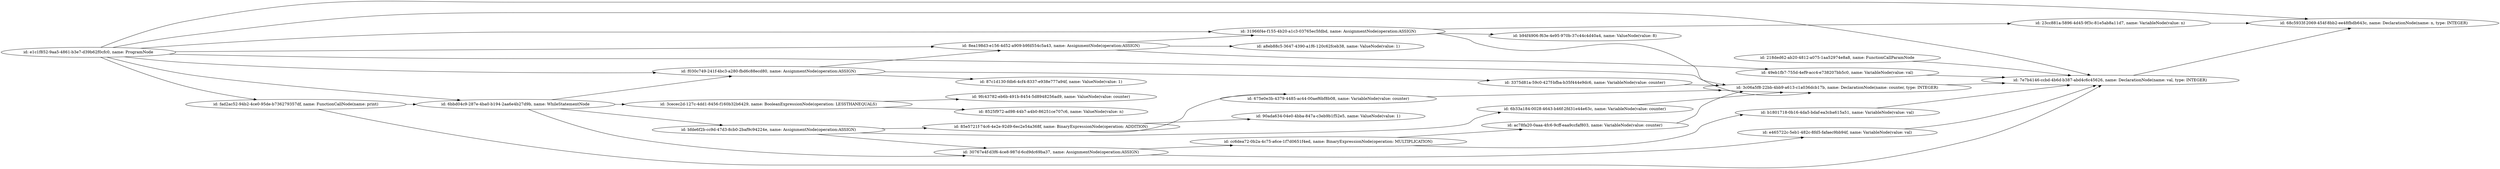 digraph g {
	rankdir=LR
		"id: 3c06a5f8-22bb-4bb9-a613-c1a036dcb17b, name: DeclarationNode(name: counter, type: INTEGER)" -> "id: 7e7b4146-ccbd-4b6d-b387-abd4c6c45626, name: DeclarationNode(name: val, type: INTEGER)"
		"id: 23cc881a-5896-4d45-9f3c-81e5ab8a11d7, name: VariableNode(value: n)" -> "id: 68c5933f-2069-454f-8bb2-ee48fbdb643c, name: DeclarationNode(name: n, type: INTEGER)"
		"id: f030c749-241f-4bc3-a280-fbd6c88ecd80, name: AssignmentNode(operation:ASSIGN)" -> "id: 8ea198d3-e156-4d52-a909-b9fd554c5a43, name: AssignmentNode(operation:ASSIGN)"
		"id: f030c749-241f-4bc3-a280-fbd6c88ecd80, name: AssignmentNode(operation:ASSIGN)" -> "id: 87c1d130-fdb6-4cf4-8337-e938e777a94f, name: ValueNode(value: 1)"
		"id: f030c749-241f-4bc3-a280-fbd6c88ecd80, name: AssignmentNode(operation:ASSIGN)" -> "id: 3375d81a-59c0-427f-bfba-b35f444e9dc6, name: VariableNode(value: counter)"
		"id: 6bbd04c9-287e-4ba0-b194-2aa6e4b27d9b, name: WhileStatementNode" -> "id: f030c749-241f-4bc3-a280-fbd6c88ecd80, name: AssignmentNode(operation:ASSIGN)"
		"id: 6bbd04c9-287e-4ba0-b194-2aa6e4b27d9b, name: WhileStatementNode" -> "id: bfde6f2b-cc9d-47d3-8cb0-2baf9c94224e, name: AssignmentNode(operation:ASSIGN)"
		"id: 6bbd04c9-287e-4ba0-b194-2aa6e4b27d9b, name: WhileStatementNode" -> "id: 30767e4f-d3f6-4ce8-987d-6cd9dc69ba37, name: AssignmentNode(operation:ASSIGN)"
		"id: 6bbd04c9-287e-4ba0-b194-2aa6e4b27d9b, name: WhileStatementNode" -> "id: 3cecec2d-127c-4dd1-8456-f160b32b6429, name: BooleanExpressionNode(operation: LESSTHANEQUALS)"
		"id: ac78fa20-0aaa-4fc6-9cff-eaa9ccfaf803, name: VariableNode(value: counter)" -> "id: 3c06a5f8-22bb-4bb9-a613-c1a036dcb17b, name: DeclarationNode(name: counter, type: INTEGER)"
		"id: 30767e4f-d3f6-4ce8-987d-6cd9dc69ba37, name: AssignmentNode(operation:ASSIGN)" -> "id: cc6dea72-0b2a-4c75-a6ce-1f7d0651f4ed, name: BinaryExpressionNode(operation: MULTIPLICATION)"
		"id: 30767e4f-d3f6-4ce8-987d-6cd9dc69ba37, name: AssignmentNode(operation:ASSIGN)" -> "id: e465722c-5eb1-482c-8fd5-fafaec9bb94f, name: VariableNode(value: val)"
		"id: 3cecec2d-127c-4dd1-8456-f160b32b6429, name: BooleanExpressionNode(operation: LESSTHANEQUALS)" -> "id: 8525f972-ad98-44b7-a4b0-86251ce707c6, name: ValueNode(value: n)"
		"id: 3cecec2d-127c-4dd1-8456-f160b32b6429, name: BooleanExpressionNode(operation: LESSTHANEQUALS)" -> "id: 9fc43782-eb6b-491b-8454-5d8948256ad9, name: ValueNode(value: counter)"
		"id: e465722c-5eb1-482c-8fd5-fafaec9bb94f, name: VariableNode(value: val)" -> "id: 7e7b4146-ccbd-4b6d-b387-abd4c6c45626, name: DeclarationNode(name: val, type: INTEGER)"
		"id: 49eb1fb7-755d-4ef9-acc4-e738207bb5c0, name: VariableNode(value: val)" -> "id: 7e7b4146-ccbd-4b6d-b387-abd4c6c45626, name: DeclarationNode(name: val, type: INTEGER)"
		"id: 7e7b4146-ccbd-4b6d-b387-abd4c6c45626, name: DeclarationNode(name: val, type: INTEGER)" -> "id: 68c5933f-2069-454f-8bb2-ee48fbdb643c, name: DeclarationNode(name: n, type: INTEGER)"
		"id: 6b33a184-0028-4643-b46f-2fd31e44e63c, name: VariableNode(value: counter)" -> "id: 3c06a5f8-22bb-4bb9-a613-c1a036dcb17b, name: DeclarationNode(name: counter, type: INTEGER)"
		"id: 8ea198d3-e156-4d52-a909-b9fd554c5a43, name: AssignmentNode(operation:ASSIGN)" -> "id: 49eb1fb7-755d-4ef9-acc4-e738207bb5c0, name: VariableNode(value: val)"
		"id: 8ea198d3-e156-4d52-a909-b9fd554c5a43, name: AssignmentNode(operation:ASSIGN)" -> "id: 31966f4e-f155-4b20-a1c3-03765ec5fdbd, name: AssignmentNode(operation:ASSIGN)"
		"id: 8ea198d3-e156-4d52-a909-b9fd554c5a43, name: AssignmentNode(operation:ASSIGN)" -> "id: a8eb88c5-3647-4390-a1f6-120c62fceb38, name: ValueNode(value: 1)"
		"id: 218ded62-ab20-4812-a075-1aa52974e8a8, name: FunctionCallParamNode" -> "id: 7e7b4146-ccbd-4b6d-b387-abd4c6c45626, name: DeclarationNode(name: val, type: INTEGER)"
		"id: 31966f4e-f155-4b20-a1c3-03765ec5fdbd, name: AssignmentNode(operation:ASSIGN)" -> "id: 3c06a5f8-22bb-4bb9-a613-c1a036dcb17b, name: DeclarationNode(name: counter, type: INTEGER)"
		"id: 31966f4e-f155-4b20-a1c3-03765ec5fdbd, name: AssignmentNode(operation:ASSIGN)" -> "id: 23cc881a-5896-4d45-9f3c-81e5ab8a11d7, name: VariableNode(value: n)"
		"id: 31966f4e-f155-4b20-a1c3-03765ec5fdbd, name: AssignmentNode(operation:ASSIGN)" -> "id: b94f4906-f63e-4e95-970b-37c44c4d40a4, name: ValueNode(value: 8)"
		"id: e1c1f852-9aa5-4861-b3e7-d39b62f0cfc0, name: ProgramNode" -> "id: 68c5933f-2069-454f-8bb2-ee48fbdb643c, name: DeclarationNode(name: n, type: INTEGER)"
		"id: e1c1f852-9aa5-4861-b3e7-d39b62f0cfc0, name: ProgramNode" -> "id: 7e7b4146-ccbd-4b6d-b387-abd4c6c45626, name: DeclarationNode(name: val, type: INTEGER)"
		"id: e1c1f852-9aa5-4861-b3e7-d39b62f0cfc0, name: ProgramNode" -> "id: 3c06a5f8-22bb-4bb9-a613-c1a036dcb17b, name: DeclarationNode(name: counter, type: INTEGER)"
		"id: e1c1f852-9aa5-4861-b3e7-d39b62f0cfc0, name: ProgramNode" -> "id: 8ea198d3-e156-4d52-a909-b9fd554c5a43, name: AssignmentNode(operation:ASSIGN)"
		"id: e1c1f852-9aa5-4861-b3e7-d39b62f0cfc0, name: ProgramNode" -> "id: 31966f4e-f155-4b20-a1c3-03765ec5fdbd, name: AssignmentNode(operation:ASSIGN)"
		"id: e1c1f852-9aa5-4861-b3e7-d39b62f0cfc0, name: ProgramNode" -> "id: f030c749-241f-4bc3-a280-fbd6c88ecd80, name: AssignmentNode(operation:ASSIGN)"
		"id: e1c1f852-9aa5-4861-b3e7-d39b62f0cfc0, name: ProgramNode" -> "id: 6bbd04c9-287e-4ba0-b194-2aa6e4b27d9b, name: WhileStatementNode"
		"id: e1c1f852-9aa5-4861-b3e7-d39b62f0cfc0, name: ProgramNode" -> "id: fad2ac52-94b2-4ce0-95de-b736279357df, name: FunctionCallNode(name: print)"
		"id: cc6dea72-0b2a-4c75-a6ce-1f7d0651f4ed, name: BinaryExpressionNode(operation: MULTIPLICATION)" -> "id: b1801718-0b16-4da5-bdaf-ea3cba615a51, name: VariableNode(value: val)"
		"id: cc6dea72-0b2a-4c75-a6ce-1f7d0651f4ed, name: BinaryExpressionNode(operation: MULTIPLICATION)" -> "id: ac78fa20-0aaa-4fc6-9cff-eaa9ccfaf803, name: VariableNode(value: counter)"
		"id: bfde6f2b-cc9d-47d3-8cb0-2baf9c94224e, name: AssignmentNode(operation:ASSIGN)" -> "id: 6b33a184-0028-4643-b46f-2fd31e44e63c, name: VariableNode(value: counter)"
		"id: bfde6f2b-cc9d-47d3-8cb0-2baf9c94224e, name: AssignmentNode(operation:ASSIGN)" -> "id: 85e5721f-74c6-4e2e-92d9-6ec2e54a368f, name: BinaryExpressionNode(operation: ADDITION)"
		"id: bfde6f2b-cc9d-47d3-8cb0-2baf9c94224e, name: AssignmentNode(operation:ASSIGN)" -> "id: 30767e4f-d3f6-4ce8-987d-6cd9dc69ba37, name: AssignmentNode(operation:ASSIGN)"
		"id: 675e0e3b-4379-4485-ac44-00aef6bf8b08, name: VariableNode(value: counter)" -> "id: 3c06a5f8-22bb-4bb9-a613-c1a036dcb17b, name: DeclarationNode(name: counter, type: INTEGER)"
		"id: fad2ac52-94b2-4ce0-95de-b736279357df, name: FunctionCallNode(name: print)" -> "id: 7e7b4146-ccbd-4b6d-b387-abd4c6c45626, name: DeclarationNode(name: val, type: INTEGER)"
		"id: fad2ac52-94b2-4ce0-95de-b736279357df, name: FunctionCallNode(name: print)" -> "id: 6bbd04c9-287e-4ba0-b194-2aa6e4b27d9b, name: WhileStatementNode"
		"id: b1801718-0b16-4da5-bdaf-ea3cba615a51, name: VariableNode(value: val)" -> "id: 7e7b4146-ccbd-4b6d-b387-abd4c6c45626, name: DeclarationNode(name: val, type: INTEGER)"
		"id: 85e5721f-74c6-4e2e-92d9-6ec2e54a368f, name: BinaryExpressionNode(operation: ADDITION)" -> "id: 90ada634-04e0-4bba-847a-c3eb9b1f52e5, name: ValueNode(value: 1)"
		"id: 85e5721f-74c6-4e2e-92d9-6ec2e54a368f, name: BinaryExpressionNode(operation: ADDITION)" -> "id: 675e0e3b-4379-4485-ac44-00aef6bf8b08, name: VariableNode(value: counter)"
		"id: 3375d81a-59c0-427f-bfba-b35f444e9dc6, name: VariableNode(value: counter)" -> "id: 3c06a5f8-22bb-4bb9-a613-c1a036dcb17b, name: DeclarationNode(name: counter, type: INTEGER)"
}